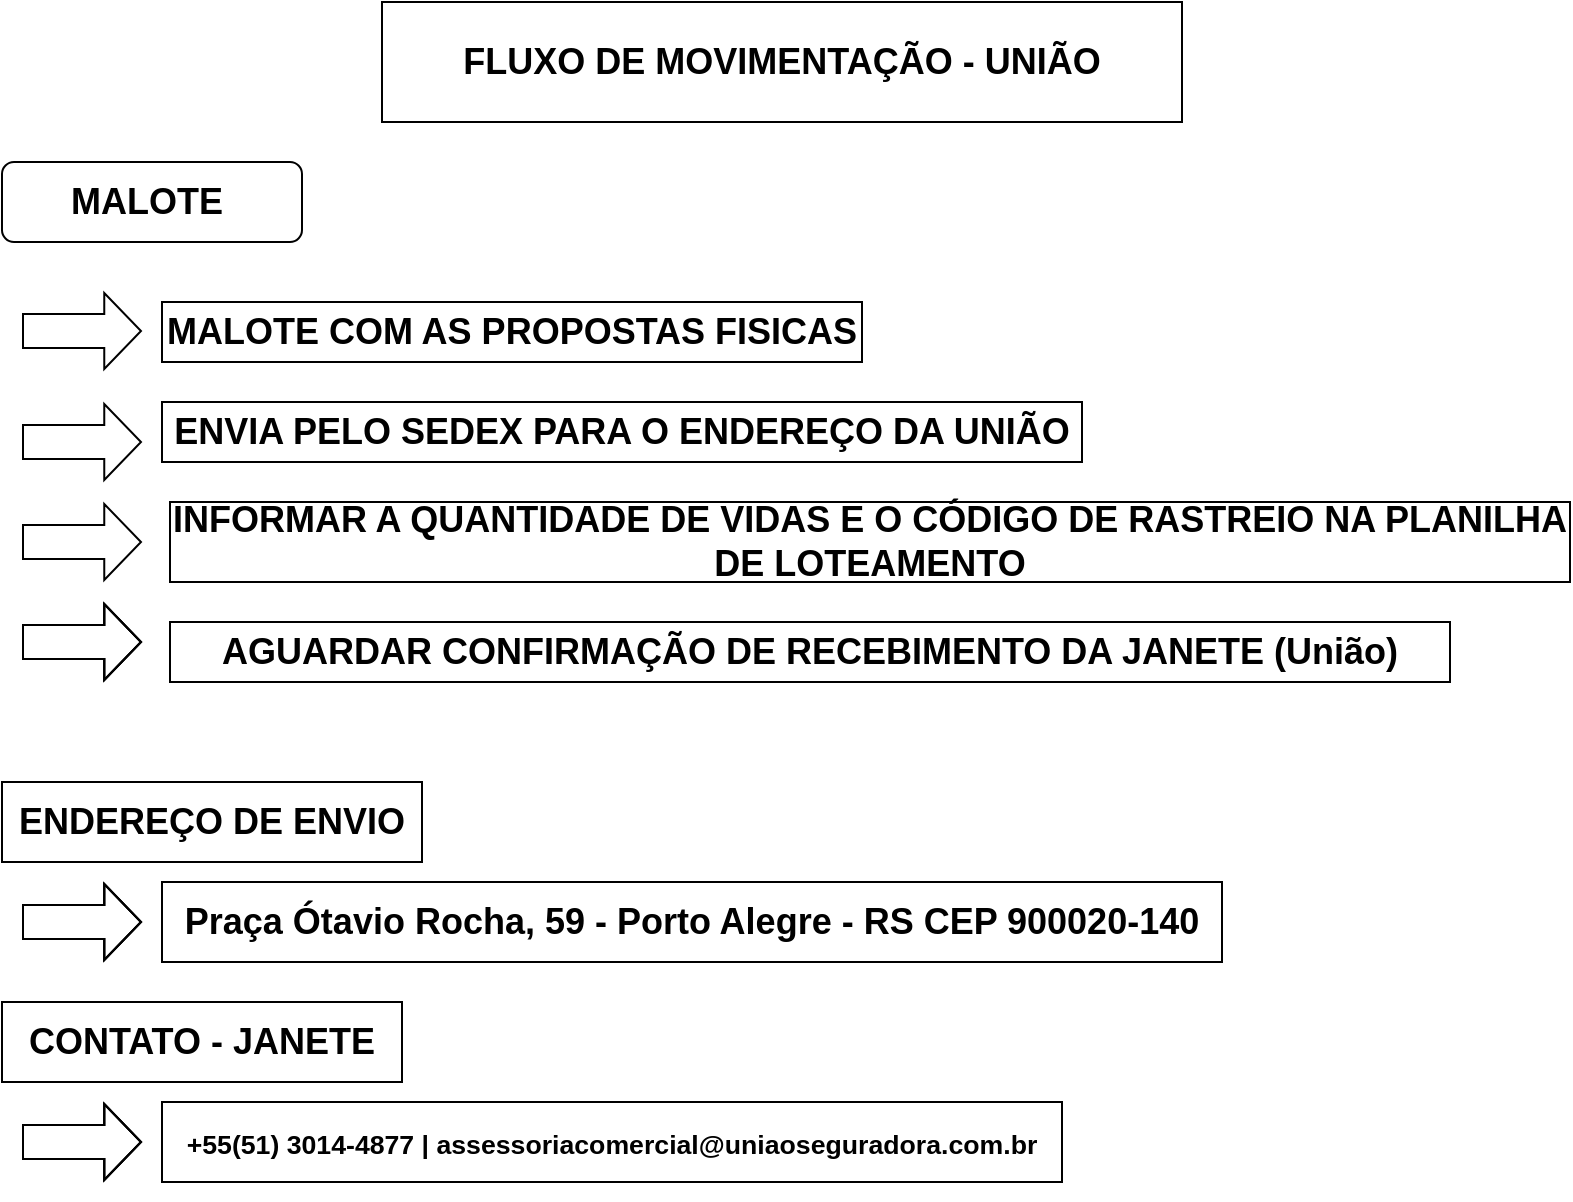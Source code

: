<mxfile version="15.5.6" type="github">
  <diagram id="gyunvx08QjKGtZyDEp0l" name="Page-1">
    <mxGraphModel dx="868" dy="450" grid="1" gridSize="10" guides="1" tooltips="1" connect="1" arrows="1" fold="1" page="1" pageScale="1" pageWidth="827" pageHeight="1169" math="0" shadow="0">
      <root>
        <mxCell id="0" />
        <mxCell id="1" parent="0" />
        <mxCell id="yy-3iaJFZs8isLM0bOHk-1" value="&lt;b&gt;&lt;font style=&quot;font-size: 18px&quot;&gt;FLUXO DE MOVIMENTAÇÃO - UNIÃO&lt;/font&gt;&lt;/b&gt;" style="rounded=0;whiteSpace=wrap;html=1;" vertex="1" parent="1">
          <mxGeometry x="200" y="20" width="400" height="60" as="geometry" />
        </mxCell>
        <mxCell id="yy-3iaJFZs8isLM0bOHk-9" value="" style="shape=flexArrow;endArrow=classic;html=1;rounded=0;fontSize=18;width=17;endSize=5.79;" edge="1" parent="1">
          <mxGeometry width="50" height="50" relative="1" as="geometry">
            <mxPoint x="20" y="240" as="sourcePoint" />
            <mxPoint x="80" y="240" as="targetPoint" />
          </mxGeometry>
        </mxCell>
        <mxCell id="yy-3iaJFZs8isLM0bOHk-11" value="" style="shape=flexArrow;endArrow=classic;html=1;rounded=0;fontSize=18;width=17;endSize=5.79;" edge="1" parent="1">
          <mxGeometry width="50" height="50" relative="1" as="geometry">
            <mxPoint x="20" y="340" as="sourcePoint" />
            <mxPoint x="80" y="340" as="targetPoint" />
          </mxGeometry>
        </mxCell>
        <mxCell id="yy-3iaJFZs8isLM0bOHk-14" value="" style="shape=flexArrow;endArrow=classic;html=1;rounded=0;fontSize=18;width=17;endSize=5.79;" edge="1" parent="1">
          <mxGeometry width="50" height="50" relative="1" as="geometry">
            <mxPoint x="20" y="590" as="sourcePoint" />
            <mxPoint x="80" y="590" as="targetPoint" />
          </mxGeometry>
        </mxCell>
        <mxCell id="yy-3iaJFZs8isLM0bOHk-16" value="" style="shape=flexArrow;endArrow=classic;html=1;rounded=0;fontSize=18;width=17;endSize=5.79;" edge="1" parent="1">
          <mxGeometry width="50" height="50" relative="1" as="geometry">
            <mxPoint x="20" y="480" as="sourcePoint" />
            <mxPoint x="80" y="480" as="targetPoint" />
          </mxGeometry>
        </mxCell>
        <mxCell id="yy-3iaJFZs8isLM0bOHk-25" value="" style="shape=flexArrow;endArrow=classic;html=1;rounded=0;fontSize=18;width=17;endSize=5.79;fontStyle=1" edge="1" parent="1">
          <mxGeometry width="50" height="50" relative="1" as="geometry">
            <mxPoint x="20" y="184.5" as="sourcePoint" />
            <mxPoint x="80" y="184.5" as="targetPoint" />
          </mxGeometry>
        </mxCell>
        <mxCell id="yy-3iaJFZs8isLM0bOHk-26" value="" style="shape=flexArrow;endArrow=classic;html=1;rounded=0;fontSize=18;width=17;endSize=5.79;" edge="1" parent="1">
          <mxGeometry width="50" height="50" relative="1" as="geometry">
            <mxPoint x="20" y="290" as="sourcePoint" />
            <mxPoint x="80" y="290" as="targetPoint" />
          </mxGeometry>
        </mxCell>
        <mxCell id="yy-3iaJFZs8isLM0bOHk-29" value="&lt;b&gt;MALOTE&lt;span style=&quot;white-space: pre&quot;&gt;	&lt;/span&gt;&lt;/b&gt;" style="rounded=1;whiteSpace=wrap;html=1;fontSize=18;" vertex="1" parent="1">
          <mxGeometry x="10" y="100" width="150" height="40" as="geometry" />
        </mxCell>
        <mxCell id="yy-3iaJFZs8isLM0bOHk-30" value="&lt;b&gt;MALOTE COM AS PROPOSTAS FISICAS&lt;/b&gt;" style="rounded=0;whiteSpace=wrap;html=1;fontSize=18;" vertex="1" parent="1">
          <mxGeometry x="90" y="170" width="350" height="30" as="geometry" />
        </mxCell>
        <mxCell id="yy-3iaJFZs8isLM0bOHk-31" value="&lt;b&gt;ENVIA PELO SEDEX PARA O ENDEREÇO DA UNIÃO&lt;/b&gt;" style="rounded=0;whiteSpace=wrap;html=1;fontSize=18;" vertex="1" parent="1">
          <mxGeometry x="90" y="220" width="460" height="30" as="geometry" />
        </mxCell>
        <mxCell id="yy-3iaJFZs8isLM0bOHk-32" value="&lt;b&gt;INFORMAR A QUANTIDADE DE VIDAS E O CÓDIGO DE RASTREIO NA PLANILHA DE LOTEAMENTO&lt;/b&gt;" style="rounded=0;whiteSpace=wrap;html=1;fontSize=18;" vertex="1" parent="1">
          <mxGeometry x="94" y="270" width="700" height="40" as="geometry" />
        </mxCell>
        <mxCell id="yy-3iaJFZs8isLM0bOHk-33" value="&lt;b&gt;AGUARDAR CONFIRMAÇÃO DE RECEBIMENTO DA JANETE (União)&lt;/b&gt;" style="rounded=0;whiteSpace=wrap;html=1;fontSize=18;" vertex="1" parent="1">
          <mxGeometry x="94" y="330" width="640" height="30" as="geometry" />
        </mxCell>
        <mxCell id="yy-3iaJFZs8isLM0bOHk-34" value="&lt;b&gt;ENDEREÇO DE ENVIO&lt;/b&gt;" style="rounded=0;whiteSpace=wrap;html=1;fontSize=18;" vertex="1" parent="1">
          <mxGeometry x="10" y="410" width="210" height="40" as="geometry" />
        </mxCell>
        <mxCell id="yy-3iaJFZs8isLM0bOHk-35" value="&lt;b&gt;CONTATO - JANETE&lt;/b&gt;" style="rounded=0;whiteSpace=wrap;html=1;fontSize=18;" vertex="1" parent="1">
          <mxGeometry x="10" y="520" width="200" height="40" as="geometry" />
        </mxCell>
        <mxCell id="yy-3iaJFZs8isLM0bOHk-45" value="Praça Ótavio Rocha, 59 - Porto Alegre - RS CEP 900020-140" style="rounded=0;whiteSpace=wrap;html=1;fontSize=18;fontStyle=1;fontFamily=Helvetica;" vertex="1" parent="1">
          <mxGeometry x="90" y="460" width="530" height="40" as="geometry" />
        </mxCell>
        <mxCell id="yy-3iaJFZs8isLM0bOHk-46" value="&lt;p&gt;&lt;span style=&quot;font-size: 13.333px; background-color: rgb(255, 255, 255);&quot;&gt;+55(51) 3014-4877 | assessoriacomercial@uniaoseguradora.com.br&lt;/span&gt;&lt;/p&gt;" style="rounded=0;whiteSpace=wrap;html=1;fontSize=18;fontColor=#000000;fontStyle=1;fontFamily=Helvetica;" vertex="1" parent="1">
          <mxGeometry x="90" y="570" width="450" height="40" as="geometry" />
        </mxCell>
        <mxCell id="yy-3iaJFZs8isLM0bOHk-50" value="" style="shape=flexArrow;endArrow=classic;html=1;rounded=0;fontSize=18;width=17;endSize=5.79;" edge="1" parent="1">
          <mxGeometry width="50" height="50" relative="1" as="geometry">
            <mxPoint x="20" y="590" as="sourcePoint" />
            <mxPoint x="80" y="590" as="targetPoint" />
          </mxGeometry>
        </mxCell>
        <mxCell id="yy-3iaJFZs8isLM0bOHk-51" value="" style="shape=flexArrow;endArrow=classic;html=1;rounded=0;fontSize=18;width=17;endSize=5.79;" edge="1" parent="1">
          <mxGeometry width="50" height="50" relative="1" as="geometry">
            <mxPoint x="20" y="480" as="sourcePoint" />
            <mxPoint x="80" y="480" as="targetPoint" />
          </mxGeometry>
        </mxCell>
        <mxCell id="yy-3iaJFZs8isLM0bOHk-52" value="" style="shape=flexArrow;endArrow=classic;html=1;rounded=0;fontSize=18;width=17;endSize=5.79;" edge="1" parent="1">
          <mxGeometry width="50" height="50" relative="1" as="geometry">
            <mxPoint x="20" y="340" as="sourcePoint" />
            <mxPoint x="80" y="340" as="targetPoint" />
          </mxGeometry>
        </mxCell>
        <mxCell id="yy-3iaJFZs8isLM0bOHk-53" value="" style="shape=flexArrow;endArrow=classic;html=1;rounded=0;fontSize=18;width=17;endSize=5.79;fontStyle=1" edge="1" parent="1">
          <mxGeometry width="50" height="50" relative="1" as="geometry">
            <mxPoint x="20" y="590" as="sourcePoint" />
            <mxPoint x="80" y="590" as="targetPoint" />
          </mxGeometry>
        </mxCell>
        <mxCell id="yy-3iaJFZs8isLM0bOHk-54" value="" style="shape=flexArrow;endArrow=classic;html=1;rounded=0;fontSize=18;width=17;endSize=5.79;fontStyle=1" edge="1" parent="1">
          <mxGeometry width="50" height="50" relative="1" as="geometry">
            <mxPoint x="20" y="480" as="sourcePoint" />
            <mxPoint x="80" y="480" as="targetPoint" />
          </mxGeometry>
        </mxCell>
        <mxCell id="yy-3iaJFZs8isLM0bOHk-55" value="" style="shape=flexArrow;endArrow=classic;html=1;rounded=0;fontSize=18;width=17;endSize=5.79;fontStyle=1" edge="1" parent="1">
          <mxGeometry width="50" height="50" relative="1" as="geometry">
            <mxPoint x="20" y="340" as="sourcePoint" />
            <mxPoint x="80" y="340" as="targetPoint" />
          </mxGeometry>
        </mxCell>
      </root>
    </mxGraphModel>
  </diagram>
</mxfile>
